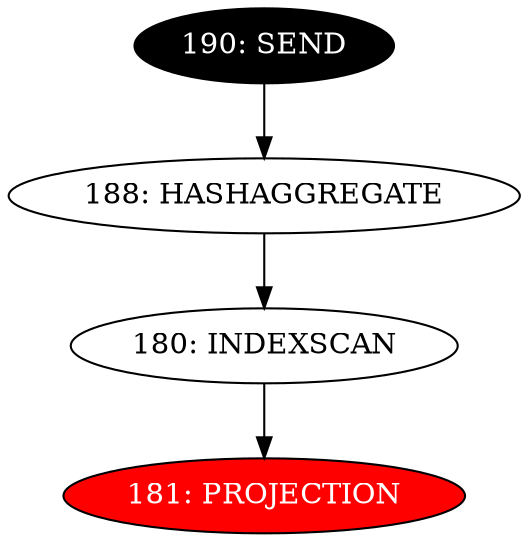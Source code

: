 digraph name {
180 [label="180: INDEXSCAN" ];
180 -> 181;
181 [label="181: PROJECTION" fontcolor="white" style="filled" fillcolor="red"];
188 [label="188: HASHAGGREGATE" ];
188 -> 180;
190 [label="190: SEND" fontcolor="white" style="filled" fillcolor="black"];
190 -> 188;

}

